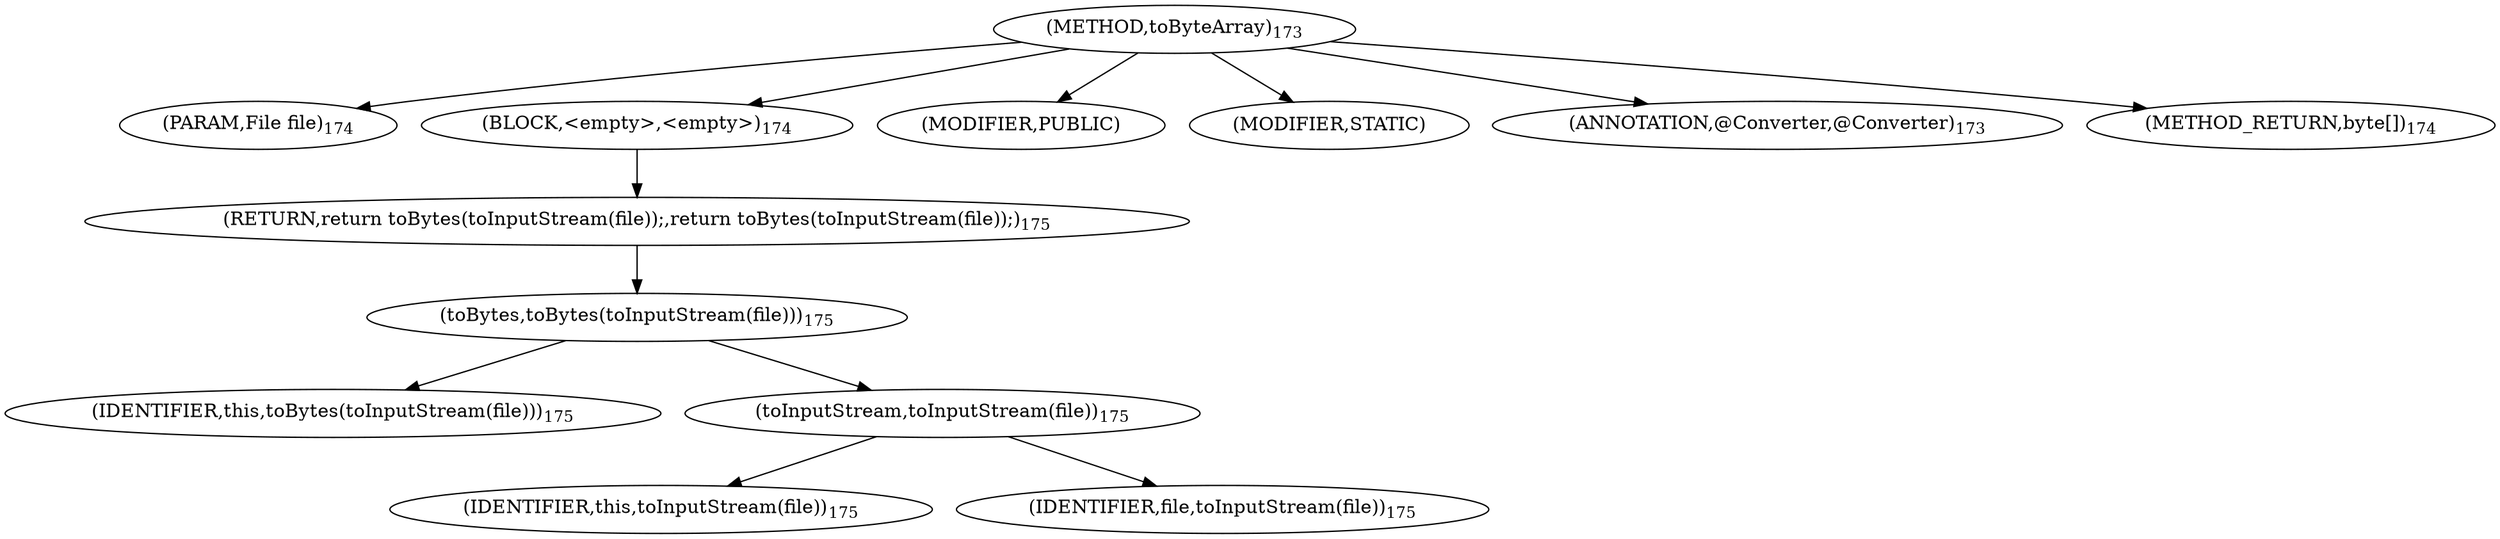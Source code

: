 digraph "toByteArray" {  
"389" [label = <(METHOD,toByteArray)<SUB>173</SUB>> ]
"390" [label = <(PARAM,File file)<SUB>174</SUB>> ]
"391" [label = <(BLOCK,&lt;empty&gt;,&lt;empty&gt;)<SUB>174</SUB>> ]
"392" [label = <(RETURN,return toBytes(toInputStream(file));,return toBytes(toInputStream(file));)<SUB>175</SUB>> ]
"393" [label = <(toBytes,toBytes(toInputStream(file)))<SUB>175</SUB>> ]
"394" [label = <(IDENTIFIER,this,toBytes(toInputStream(file)))<SUB>175</SUB>> ]
"395" [label = <(toInputStream,toInputStream(file))<SUB>175</SUB>> ]
"396" [label = <(IDENTIFIER,this,toInputStream(file))<SUB>175</SUB>> ]
"397" [label = <(IDENTIFIER,file,toInputStream(file))<SUB>175</SUB>> ]
"398" [label = <(MODIFIER,PUBLIC)> ]
"399" [label = <(MODIFIER,STATIC)> ]
"400" [label = <(ANNOTATION,@Converter,@Converter)<SUB>173</SUB>> ]
"401" [label = <(METHOD_RETURN,byte[])<SUB>174</SUB>> ]
  "389" -> "390" 
  "389" -> "391" 
  "389" -> "398" 
  "389" -> "399" 
  "389" -> "400" 
  "389" -> "401" 
  "391" -> "392" 
  "392" -> "393" 
  "393" -> "394" 
  "393" -> "395" 
  "395" -> "396" 
  "395" -> "397" 
}
